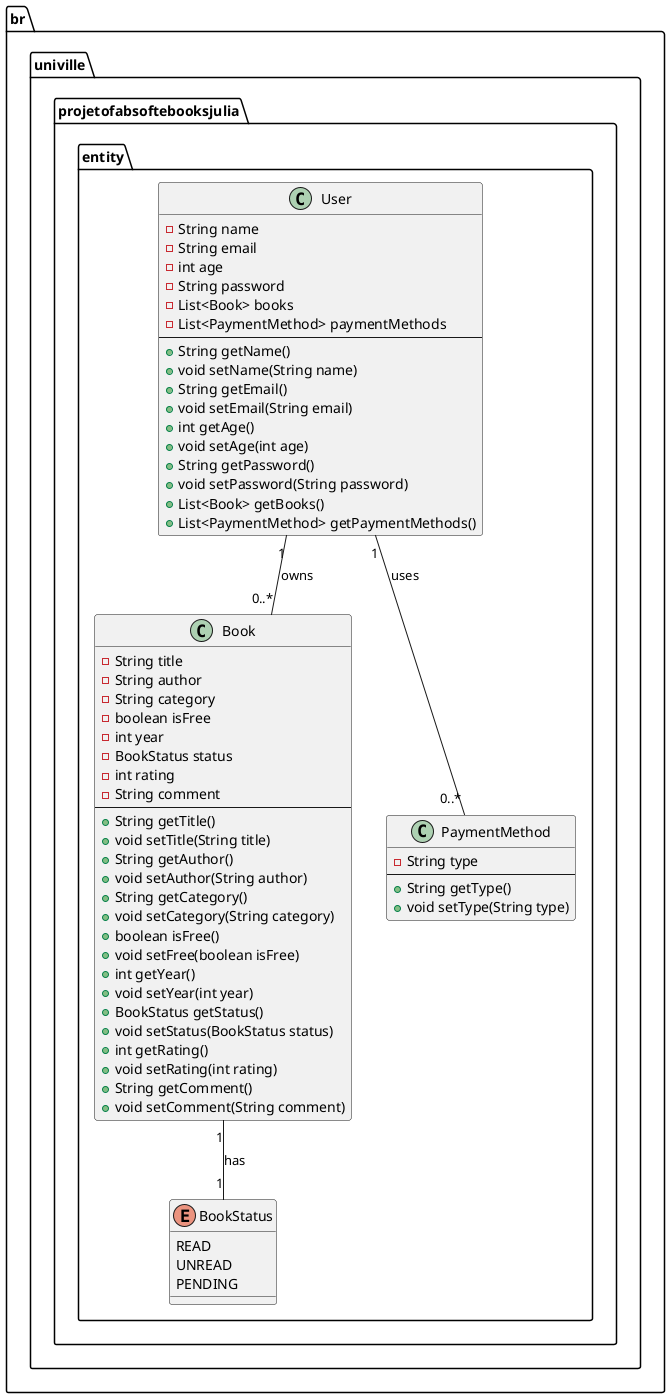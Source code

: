 @startuml
package br.univille.projetofabsoftebooksjulia.entity {
    class Book {
        - String title
        - String author
        - String category
        - boolean isFree
        - int year
        - BookStatus status
        - int rating
        - String comment
        --
        + String getTitle()
        + void setTitle(String title)
        + String getAuthor()
        + void setAuthor(String author)
        + String getCategory()
        + void setCategory(String category)
        + boolean isFree()
        + void setFree(boolean isFree)
        + int getYear()
        + void setYear(int year)
        + BookStatus getStatus()
        + void setStatus(BookStatus status)
        + int getRating()
        + void setRating(int rating)
        + String getComment()
        + void setComment(String comment)
    }

    class User {
        - String name
        - String email
        - int age
        - String password
        - List<Book> books
        - List<PaymentMethod> paymentMethods
        --
        + String getName()
        + void setName(String name)
        + String getEmail()
        + void setEmail(String email)
        + int getAge()
        + void setAge(int age)
        + String getPassword()
        + void setPassword(String password)
        + List<Book> getBooks()
        + List<PaymentMethod> getPaymentMethods()
    }

    class PaymentMethod {
        - String type
        --
        + String getType()
        + void setType(String type)
    }

    enum BookStatus {
        READ
        UNREAD
        PENDING
    }

    User "1" -- "0..*" Book : owns
    User "1" -- "0..*" PaymentMethod : uses
    Book "1" -- "1" BookStatus : has
}
@enduml